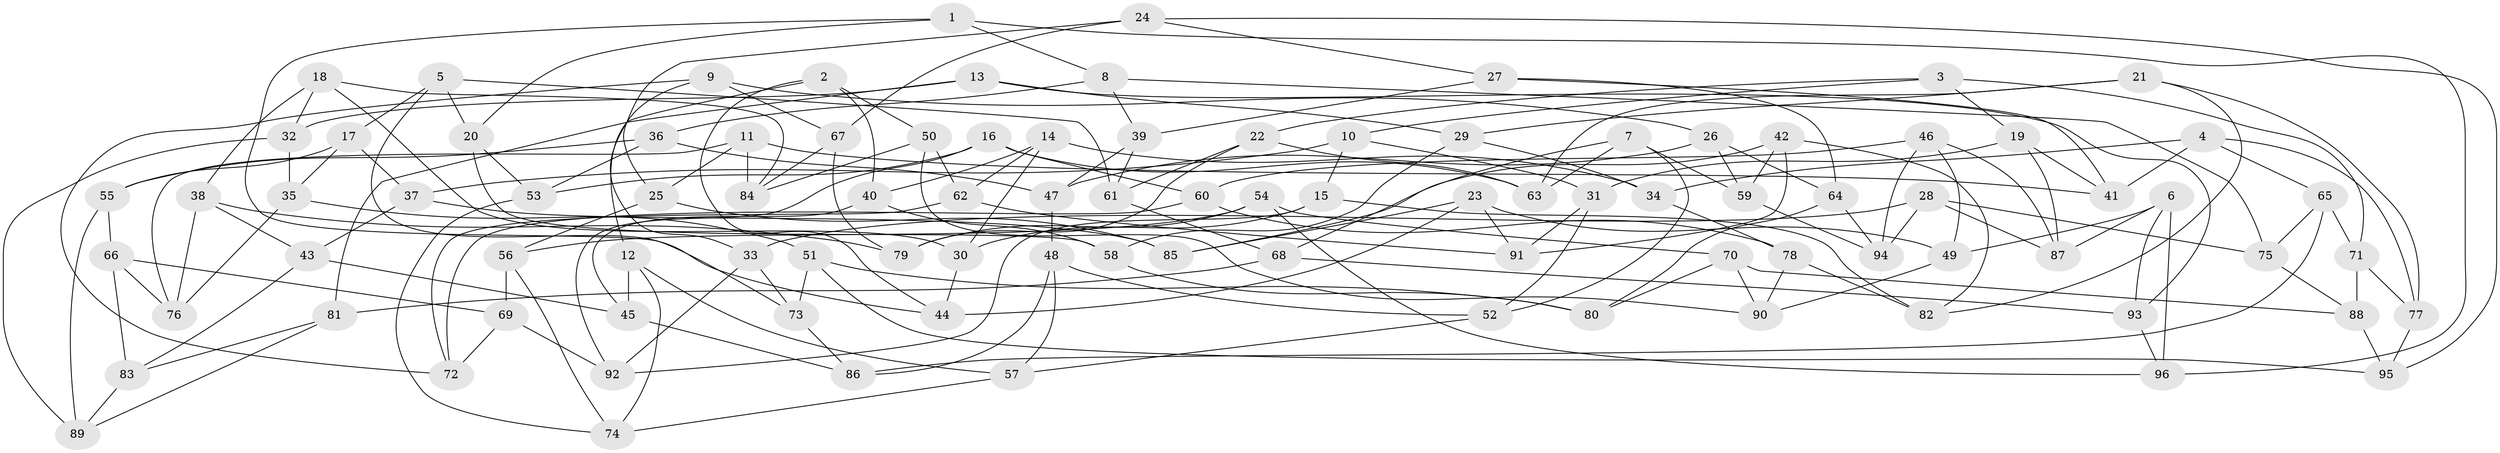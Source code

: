 // coarse degree distribution, {11: 0.08333333333333333, 5: 0.0625, 9: 0.041666666666666664, 4: 0.4791666666666667, 8: 0.0625, 3: 0.16666666666666666, 7: 0.0625, 6: 0.020833333333333332, 10: 0.020833333333333332}
// Generated by graph-tools (version 1.1) at 2025/53/03/04/25 22:53:31]
// undirected, 96 vertices, 192 edges
graph export_dot {
  node [color=gray90,style=filled];
  1;
  2;
  3;
  4;
  5;
  6;
  7;
  8;
  9;
  10;
  11;
  12;
  13;
  14;
  15;
  16;
  17;
  18;
  19;
  20;
  21;
  22;
  23;
  24;
  25;
  26;
  27;
  28;
  29;
  30;
  31;
  32;
  33;
  34;
  35;
  36;
  37;
  38;
  39;
  40;
  41;
  42;
  43;
  44;
  45;
  46;
  47;
  48;
  49;
  50;
  51;
  52;
  53;
  54;
  55;
  56;
  57;
  58;
  59;
  60;
  61;
  62;
  63;
  64;
  65;
  66;
  67;
  68;
  69;
  70;
  71;
  72;
  73;
  74;
  75;
  76;
  77;
  78;
  79;
  80;
  81;
  82;
  83;
  84;
  85;
  86;
  87;
  88;
  89;
  90;
  91;
  92;
  93;
  94;
  95;
  96;
  1 -- 96;
  1 -- 44;
  1 -- 8;
  1 -- 20;
  2 -- 40;
  2 -- 44;
  2 -- 12;
  2 -- 50;
  3 -- 19;
  3 -- 71;
  3 -- 10;
  3 -- 22;
  4 -- 77;
  4 -- 34;
  4 -- 65;
  4 -- 41;
  5 -- 17;
  5 -- 61;
  5 -- 73;
  5 -- 20;
  6 -- 49;
  6 -- 87;
  6 -- 93;
  6 -- 96;
  7 -- 59;
  7 -- 68;
  7 -- 63;
  7 -- 52;
  8 -- 39;
  8 -- 36;
  8 -- 75;
  9 -- 72;
  9 -- 67;
  9 -- 33;
  9 -- 26;
  10 -- 31;
  10 -- 15;
  10 -- 37;
  11 -- 25;
  11 -- 84;
  11 -- 41;
  11 -- 76;
  12 -- 57;
  12 -- 74;
  12 -- 45;
  13 -- 32;
  13 -- 93;
  13 -- 29;
  13 -- 81;
  14 -- 40;
  14 -- 30;
  14 -- 34;
  14 -- 62;
  15 -- 30;
  15 -- 82;
  15 -- 92;
  16 -- 60;
  16 -- 53;
  16 -- 92;
  16 -- 63;
  17 -- 55;
  17 -- 37;
  17 -- 35;
  18 -- 38;
  18 -- 30;
  18 -- 84;
  18 -- 32;
  19 -- 31;
  19 -- 41;
  19 -- 87;
  20 -- 58;
  20 -- 53;
  21 -- 77;
  21 -- 29;
  21 -- 82;
  21 -- 63;
  22 -- 79;
  22 -- 63;
  22 -- 61;
  23 -- 91;
  23 -- 44;
  23 -- 85;
  23 -- 49;
  24 -- 67;
  24 -- 25;
  24 -- 27;
  24 -- 95;
  25 -- 56;
  25 -- 85;
  26 -- 47;
  26 -- 59;
  26 -- 64;
  27 -- 41;
  27 -- 39;
  27 -- 64;
  28 -- 94;
  28 -- 75;
  28 -- 33;
  28 -- 87;
  29 -- 34;
  29 -- 58;
  30 -- 44;
  31 -- 91;
  31 -- 52;
  32 -- 89;
  32 -- 35;
  33 -- 92;
  33 -- 73;
  34 -- 78;
  35 -- 76;
  35 -- 51;
  36 -- 47;
  36 -- 53;
  36 -- 55;
  37 -- 43;
  37 -- 85;
  38 -- 76;
  38 -- 43;
  38 -- 79;
  39 -- 47;
  39 -- 61;
  40 -- 45;
  40 -- 58;
  42 -- 59;
  42 -- 85;
  42 -- 91;
  42 -- 82;
  43 -- 45;
  43 -- 83;
  45 -- 86;
  46 -- 60;
  46 -- 94;
  46 -- 87;
  46 -- 49;
  47 -- 48;
  48 -- 86;
  48 -- 57;
  48 -- 52;
  49 -- 90;
  50 -- 62;
  50 -- 90;
  50 -- 84;
  51 -- 95;
  51 -- 73;
  51 -- 80;
  52 -- 57;
  53 -- 74;
  54 -- 56;
  54 -- 96;
  54 -- 70;
  54 -- 79;
  55 -- 89;
  55 -- 66;
  56 -- 69;
  56 -- 74;
  57 -- 74;
  58 -- 80;
  59 -- 94;
  60 -- 78;
  60 -- 72;
  61 -- 68;
  62 -- 91;
  62 -- 72;
  64 -- 80;
  64 -- 94;
  65 -- 86;
  65 -- 71;
  65 -- 75;
  66 -- 76;
  66 -- 69;
  66 -- 83;
  67 -- 84;
  67 -- 79;
  68 -- 93;
  68 -- 81;
  69 -- 72;
  69 -- 92;
  70 -- 80;
  70 -- 88;
  70 -- 90;
  71 -- 88;
  71 -- 77;
  73 -- 86;
  75 -- 88;
  77 -- 95;
  78 -- 82;
  78 -- 90;
  81 -- 83;
  81 -- 89;
  83 -- 89;
  88 -- 95;
  93 -- 96;
}
